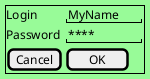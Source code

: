 @startsalt
<style>
saltDiagram {
  BackgroundColor palegreen
}
</style>
{+
  Login    | "MyName   "
  Password | "****     "
  [Cancel] | [  OK   ]
}
@endsalt
